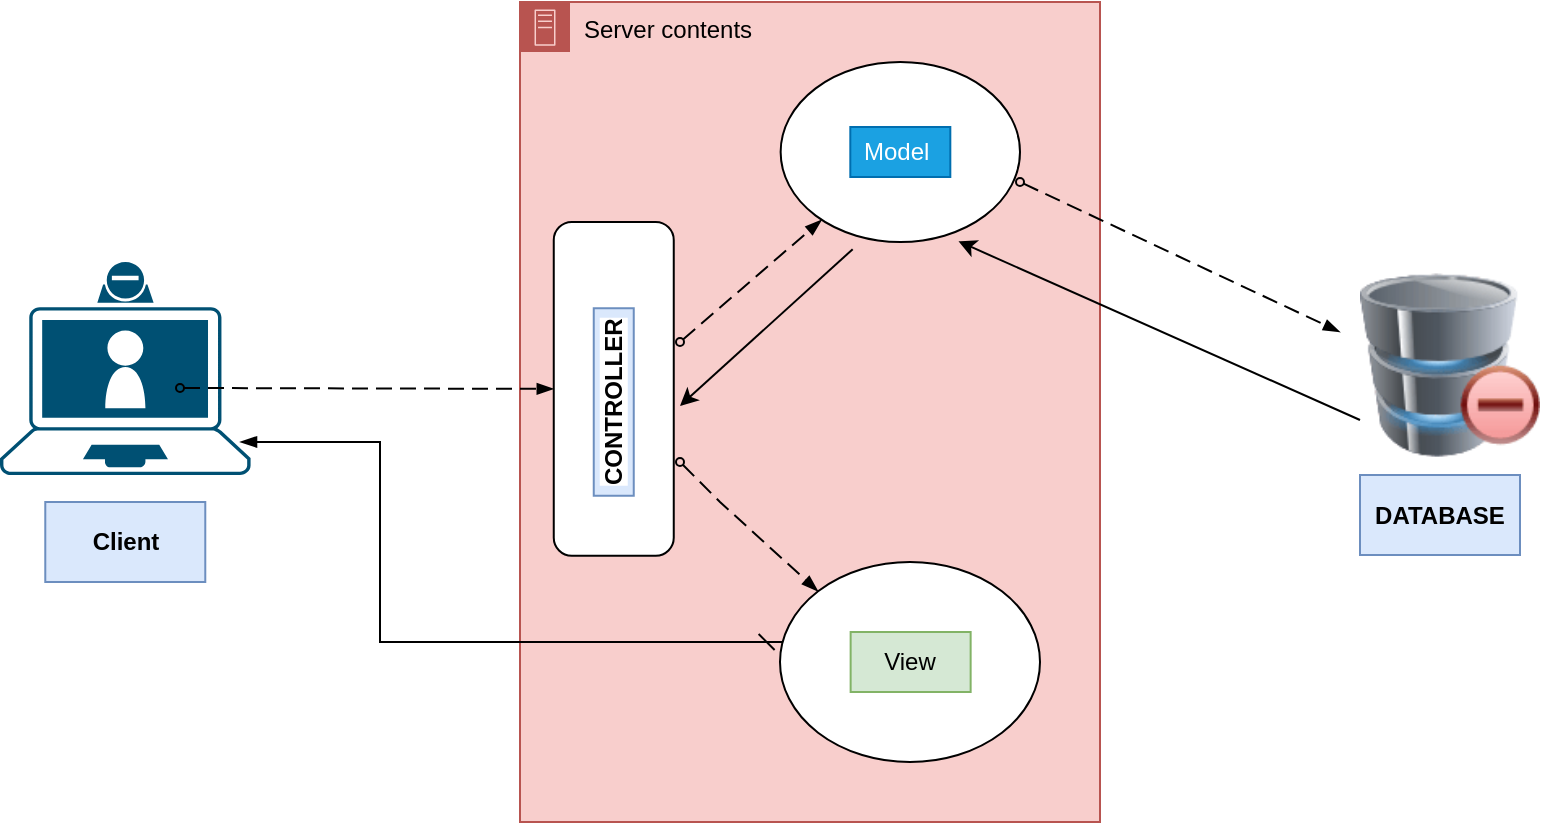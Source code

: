 <mxfile version="24.3.1" type="github">
  <diagram name="Page-1" id="EUKkAcMyldxiWancd2qJ">
    <mxGraphModel dx="1050" dy="522" grid="1" gridSize="10" guides="1" tooltips="1" connect="1" arrows="1" fold="1" page="1" pageScale="1" pageWidth="827" pageHeight="1169" math="0" shadow="0">
      <root>
        <mxCell id="0" />
        <mxCell id="1" parent="0" />
        <mxCell id="8I5Qshr0xH5UfiaBefdQ-1" value="" style="points=[[0.13,0.225,0],[0.5,0,0],[0.87,0.225,0],[0.885,0.5,0],[0.985,0.99,0],[0.5,1,0],[0.015,0.99,0],[0.115,0.5,0]];verticalLabelPosition=bottom;sketch=0;html=1;verticalAlign=top;aspect=fixed;align=center;pointerEvents=1;shape=mxgraph.cisco19.laptop_video_client;fillColor=#005073;strokeColor=none;" vertex="1" parent="1">
          <mxGeometry x="30" y="210" width="125.29" height="106.5" as="geometry" />
        </mxCell>
        <mxCell id="8I5Qshr0xH5UfiaBefdQ-2" value="&lt;b&gt;Client&lt;/b&gt;" style="text;html=1;align=center;verticalAlign=middle;whiteSpace=wrap;rounded=0;fillColor=#dae8fc;strokeColor=#6c8ebf;" vertex="1" parent="1">
          <mxGeometry x="52.64" y="330" width="80" height="40" as="geometry" />
        </mxCell>
        <mxCell id="8I5Qshr0xH5UfiaBefdQ-4" value="Server contents" style="points=[[0,0],[0.25,0],[0.5,0],[0.75,0],[1,0],[1,0.25],[1,0.5],[1,0.75],[1,1],[0.75,1],[0.5,1],[0.25,1],[0,1],[0,0.75],[0,0.5],[0,0.25]];outlineConnect=0;html=1;whiteSpace=wrap;fontSize=12;fontStyle=0;container=1;pointerEvents=0;collapsible=0;recursiveResize=0;shape=mxgraph.aws4.group;grIcon=mxgraph.aws4.group_on_premise;strokeColor=#b85450;fillColor=#f8cecc;verticalAlign=top;align=left;spacingLeft=30;dashed=0;" vertex="1" parent="1">
          <mxGeometry x="290" y="80" width="290" height="410" as="geometry" />
        </mxCell>
        <mxCell id="8I5Qshr0xH5UfiaBefdQ-6" value="" style="rounded=1;whiteSpace=wrap;html=1;rotation=-90;" vertex="1" parent="8I5Qshr0xH5UfiaBefdQ-4">
          <mxGeometry x="-36.56" y="163.44" width="166.88" height="60" as="geometry" />
        </mxCell>
        <mxCell id="8I5Qshr0xH5UfiaBefdQ-7" value="&lt;b style=&quot;background-color: rgb(255, 255, 255);&quot;&gt;CONTROLLER&lt;/b&gt;" style="text;html=1;align=center;verticalAlign=middle;whiteSpace=wrap;rounded=0;rotation=-90;fillColor=#dae8fc;strokeColor=#6c8ebf;" vertex="1" parent="8I5Qshr0xH5UfiaBefdQ-4">
          <mxGeometry y="190" width="93.75" height="20" as="geometry" />
        </mxCell>
        <mxCell id="8I5Qshr0xH5UfiaBefdQ-10" value="" style="ellipse;whiteSpace=wrap;html=1;" vertex="1" parent="8I5Qshr0xH5UfiaBefdQ-4">
          <mxGeometry x="130.32" y="30" width="119.68" height="90" as="geometry" />
        </mxCell>
        <mxCell id="8I5Qshr0xH5UfiaBefdQ-11" value="" style="ellipse;whiteSpace=wrap;html=1;" vertex="1" parent="8I5Qshr0xH5UfiaBefdQ-4">
          <mxGeometry x="130" y="280" width="130" height="100" as="geometry" />
        </mxCell>
        <mxCell id="8I5Qshr0xH5UfiaBefdQ-12" value="Model&amp;nbsp;" style="text;html=1;align=center;verticalAlign=middle;whiteSpace=wrap;rounded=0;fillColor=#1ba1e2;strokeColor=#006EAF;fontColor=#ffffff;" vertex="1" parent="8I5Qshr0xH5UfiaBefdQ-4">
          <mxGeometry x="165.16" y="62.5" width="50" height="25" as="geometry" />
        </mxCell>
        <mxCell id="8I5Qshr0xH5UfiaBefdQ-15" value="View" style="text;html=1;align=center;verticalAlign=middle;whiteSpace=wrap;rounded=0;fillColor=#d5e8d4;strokeColor=#82b366;" vertex="1" parent="8I5Qshr0xH5UfiaBefdQ-4">
          <mxGeometry x="165.32" y="315" width="60" height="30" as="geometry" />
        </mxCell>
        <mxCell id="8I5Qshr0xH5UfiaBefdQ-27" value="" style="dashed=1;dashPattern=8 4;endArrow=blockThin;endFill=1;startArrow=oval;startFill=0;endSize=6;startSize=4;html=1;rounded=0;" edge="1" parent="8I5Qshr0xH5UfiaBefdQ-4" target="8I5Qshr0xH5UfiaBefdQ-10">
          <mxGeometry width="160" relative="1" as="geometry">
            <mxPoint x="80" y="170" as="sourcePoint" />
            <mxPoint x="240" y="170" as="targetPoint" />
          </mxGeometry>
        </mxCell>
        <mxCell id="8I5Qshr0xH5UfiaBefdQ-28" value="" style="dashed=1;dashPattern=8 4;endArrow=blockThin;endFill=1;startArrow=oval;startFill=0;endSize=6;startSize=4;html=1;rounded=0;entryX=0;entryY=0;entryDx=0;entryDy=0;" edge="1" parent="8I5Qshr0xH5UfiaBefdQ-4" target="8I5Qshr0xH5UfiaBefdQ-11">
          <mxGeometry width="160" relative="1" as="geometry">
            <mxPoint x="80" y="230" as="sourcePoint" />
            <mxPoint x="160" y="280" as="targetPoint" />
            <Array as="points">
              <mxPoint x="100" y="250" />
            </Array>
          </mxGeometry>
        </mxCell>
        <mxCell id="8I5Qshr0xH5UfiaBefdQ-31" style="edgeStyle=none;rounded=0;orthogonalLoop=1;jettySize=auto;html=1;entryX=0.449;entryY=1.052;entryDx=0;entryDy=0;entryPerimeter=0;exitX=0.301;exitY=1.04;exitDx=0;exitDy=0;exitPerimeter=0;" edge="1" parent="8I5Qshr0xH5UfiaBefdQ-4" source="8I5Qshr0xH5UfiaBefdQ-10" target="8I5Qshr0xH5UfiaBefdQ-6">
          <mxGeometry relative="1" as="geometry">
            <mxPoint x="160" y="130" as="sourcePoint" />
          </mxGeometry>
        </mxCell>
        <mxCell id="8I5Qshr0xH5UfiaBefdQ-5" value="" style="image;html=1;image=img/lib/clip_art/computers/Database_Minus_128x128.png" vertex="1" parent="1">
          <mxGeometry x="710" y="206.5" width="90" height="110" as="geometry" />
        </mxCell>
        <mxCell id="8I5Qshr0xH5UfiaBefdQ-26" value="" style="dashed=1;dashPattern=8 4;endArrow=blockThin;endFill=1;startArrow=oval;startFill=0;endSize=6;startSize=4;html=1;rounded=0;entryX=0.5;entryY=0;entryDx=0;entryDy=0;" edge="1" parent="1" target="8I5Qshr0xH5UfiaBefdQ-6">
          <mxGeometry width="160" relative="1" as="geometry">
            <mxPoint x="120" y="273" as="sourcePoint" />
            <mxPoint x="280" y="273" as="targetPoint" />
          </mxGeometry>
        </mxCell>
        <mxCell id="8I5Qshr0xH5UfiaBefdQ-32" value="" style="dashed=1;dashPattern=8 4;endArrow=blockThin;endFill=1;startArrow=oval;startFill=0;endSize=6;startSize=4;html=1;rounded=0;exitX=1;exitY=0.5;exitDx=0;exitDy=0;" edge="1" parent="1">
          <mxGeometry width="160" relative="1" as="geometry">
            <mxPoint x="540.0" y="170" as="sourcePoint" />
            <mxPoint x="700" y="245" as="targetPoint" />
          </mxGeometry>
        </mxCell>
        <mxCell id="8I5Qshr0xH5UfiaBefdQ-34" value="" style="endArrow=classic;html=1;rounded=0;exitX=0;exitY=0.75;exitDx=0;exitDy=0;entryX=0.743;entryY=0.996;entryDx=0;entryDy=0;entryPerimeter=0;" edge="1" parent="1" source="8I5Qshr0xH5UfiaBefdQ-5" target="8I5Qshr0xH5UfiaBefdQ-10">
          <mxGeometry width="50" height="50" relative="1" as="geometry">
            <mxPoint x="700" y="290" as="sourcePoint" />
            <mxPoint x="590" y="240" as="targetPoint" />
            <Array as="points" />
          </mxGeometry>
        </mxCell>
        <mxCell id="8I5Qshr0xH5UfiaBefdQ-35" value="&lt;b&gt;DATABASE&lt;/b&gt;" style="text;html=1;align=center;verticalAlign=middle;whiteSpace=wrap;rounded=0;fillColor=#dae8fc;strokeColor=#6c8ebf;" vertex="1" parent="1">
          <mxGeometry x="710" y="316.5" width="80" height="40" as="geometry" />
        </mxCell>
        <mxCell id="8I5Qshr0xH5UfiaBefdQ-36" value="" style="edgeStyle=elbowEdgeStyle;fontSize=12;html=1;endArrow=blockThin;endFill=1;startArrow=dash;startFill=0;endSize=6;startSize=6;rounded=0;entryX=0.958;entryY=0.845;entryDx=0;entryDy=0;entryPerimeter=0;" edge="1" parent="1" source="8I5Qshr0xH5UfiaBefdQ-11" target="8I5Qshr0xH5UfiaBefdQ-1">
          <mxGeometry width="160" relative="1" as="geometry">
            <mxPoint x="150" y="420" as="sourcePoint" />
            <mxPoint x="40" y="440" as="targetPoint" />
            <Array as="points">
              <mxPoint x="220" y="400" />
            </Array>
          </mxGeometry>
        </mxCell>
      </root>
    </mxGraphModel>
  </diagram>
</mxfile>

